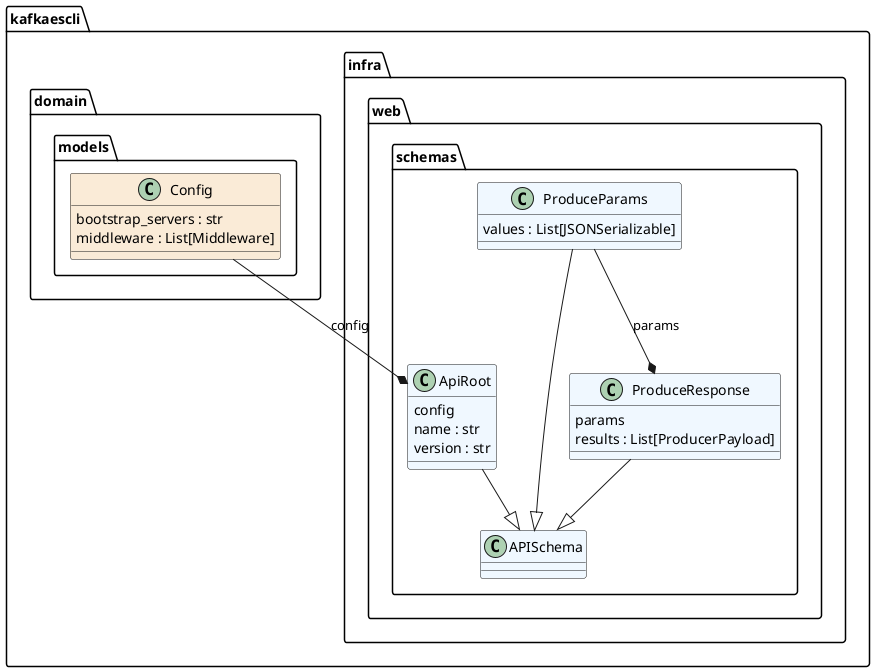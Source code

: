 @startuml classes_kafkaescli.infra

class "APISchema" as kafkaescli.infra.web.schemas.APISchema #aliceblue {
}
class "ApiRoot" as kafkaescli.infra.web.schemas.ApiRoot #aliceblue {
  config
  name : str
  version : str
}
class "Config" as kafkaescli.domain.models.Config #antiquewhite {
  bootstrap_servers : str
  middleware : List[Middleware]
}
class "ProduceParams" as kafkaescli.infra.web.schemas.ProduceParams #aliceblue {
  values : List[JSONSerializable]
}
class "ProduceResponse" as kafkaescli.infra.web.schemas.ProduceResponse #aliceblue {
  params
  results : List[ProducerPayload]
}
kafkaescli.infra.web.schemas.ApiRoot --|> kafkaescli.infra.web.schemas.APISchema
kafkaescli.infra.web.schemas.ProduceParams --|> kafkaescli.infra.web.schemas.APISchema
kafkaescli.infra.web.schemas.ProduceResponse --|> kafkaescli.infra.web.schemas.APISchema
kafkaescli.domain.models.Config --* kafkaescli.infra.web.schemas.ApiRoot : config
kafkaescli.infra.web.schemas.ProduceParams --* kafkaescli.infra.web.schemas.ProduceResponse : params
@enduml
